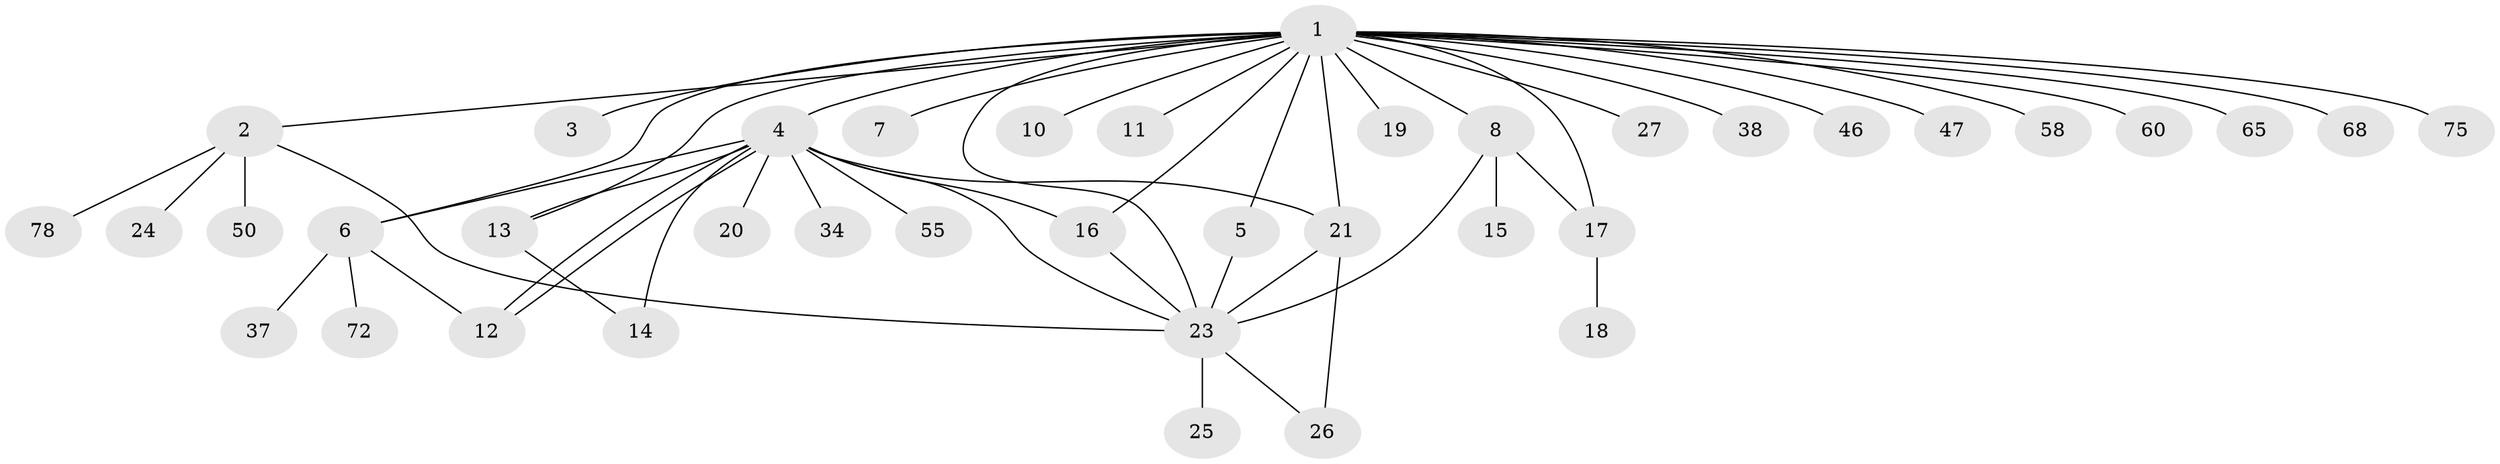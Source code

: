 // original degree distribution, {27: 0.012658227848101266, 5: 0.0379746835443038, 1: 0.5569620253164557, 16: 0.012658227848101266, 3: 0.05063291139240506, 8: 0.012658227848101266, 7: 0.02531645569620253, 6: 0.02531645569620253, 4: 0.06329113924050633, 2: 0.189873417721519, 12: 0.012658227848101266}
// Generated by graph-tools (version 1.1) at 2025/14/03/09/25 04:14:26]
// undirected, 39 vertices, 53 edges
graph export_dot {
graph [start="1"]
  node [color=gray90,style=filled];
  1;
  2;
  3;
  4 [super="+39"];
  5 [super="+28"];
  6 [super="+9+32"];
  7;
  8 [super="+45+22"];
  10;
  11;
  12 [super="+43+74"];
  13 [super="+76+67"];
  14 [super="+40"];
  15;
  16 [super="+62+29"];
  17 [super="+48"];
  18;
  19;
  20;
  21 [super="+57+35+31"];
  23 [super="+73+53+61+33+36"];
  24;
  25 [super="+51"];
  26;
  27;
  34 [super="+42"];
  37;
  38;
  46;
  47;
  50;
  55;
  58;
  60;
  65;
  68;
  72;
  75;
  78 [super="+79"];
  1 -- 2;
  1 -- 3;
  1 -- 4;
  1 -- 5;
  1 -- 6 [weight=3];
  1 -- 7;
  1 -- 8;
  1 -- 10;
  1 -- 11;
  1 -- 16;
  1 -- 17;
  1 -- 19;
  1 -- 21 [weight=2];
  1 -- 23;
  1 -- 27;
  1 -- 38;
  1 -- 46;
  1 -- 47;
  1 -- 58;
  1 -- 60;
  1 -- 65;
  1 -- 68;
  1 -- 75;
  1 -- 13;
  2 -- 23;
  2 -- 24;
  2 -- 50;
  2 -- 78;
  4 -- 12;
  4 -- 12;
  4 -- 13;
  4 -- 20;
  4 -- 21 [weight=2];
  4 -- 34;
  4 -- 55;
  4 -- 14;
  4 -- 16;
  4 -- 23 [weight=2];
  4 -- 6 [weight=2];
  5 -- 23 [weight=2];
  6 -- 12 [weight=2];
  6 -- 37;
  6 -- 72;
  8 -- 15;
  8 -- 23;
  8 -- 17;
  13 -- 14;
  16 -- 23;
  17 -- 18;
  21 -- 26;
  21 -- 23;
  23 -- 25;
  23 -- 26;
}
